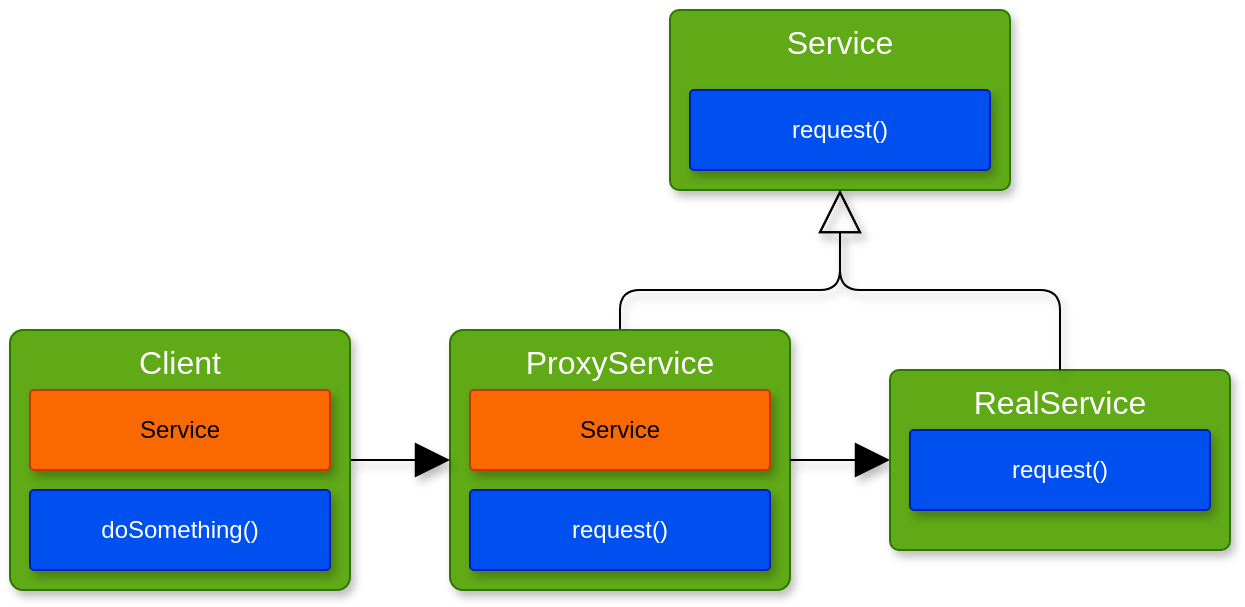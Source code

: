 <mxfile>
    <diagram id="JKJ8easmjc66pcZYCuLD" name="Page-1">
        <mxGraphModel dx="769" dy="1470" grid="1" gridSize="10" guides="1" tooltips="1" connect="1" arrows="1" fold="1" page="1" pageScale="1" pageWidth="850" pageHeight="1100" math="0" shadow="0">
            <root>
                <mxCell id="0"/>
                <mxCell id="1" parent="0"/>
                <mxCell id="2" value="&lt;font style=&quot;font-size: 16px&quot;&gt;Service&lt;/font&gt;" style="rounded=1;whiteSpace=wrap;html=1;arcSize=5;verticalAlign=top;fillColor=#60a917;strokeColor=#2D7600;fontColor=#ffffff;shadow=1;" vertex="1" parent="1">
                    <mxGeometry x="330" y="10" width="170" height="90" as="geometry"/>
                </mxCell>
                <mxCell id="3" value="request()" style="rounded=1;whiteSpace=wrap;html=1;arcSize=5;fillColor=#0050ef;strokeColor=#001DBC;fontColor=#ffffff;shadow=1;" vertex="1" parent="1">
                    <mxGeometry x="340" y="50" width="150" height="40" as="geometry"/>
                </mxCell>
                <mxCell id="4" style="edgeStyle=orthogonalEdgeStyle;html=1;exitX=0.5;exitY=0;exitDx=0;exitDy=0;entryX=0.5;entryY=1;entryDx=0;entryDy=0;endArrow=block;endFill=0;endSize=19;shadow=1;" edge="1" parent="1" source="5" target="2">
                    <mxGeometry relative="1" as="geometry">
                        <Array as="points">
                            <mxPoint x="305" y="150"/>
                            <mxPoint x="415" y="150"/>
                        </Array>
                    </mxGeometry>
                </mxCell>
                <mxCell id="5" value="&lt;font style=&quot;font-size: 16px&quot;&gt;ProxyService&lt;/font&gt;" style="rounded=1;whiteSpace=wrap;html=1;arcSize=5;verticalAlign=top;fillColor=#60a917;strokeColor=#2D7600;fontColor=#ffffff;shadow=1;" vertex="1" parent="1">
                    <mxGeometry x="220" y="170" width="170" height="130" as="geometry"/>
                </mxCell>
                <mxCell id="6" value="request()" style="rounded=1;whiteSpace=wrap;html=1;arcSize=5;fillColor=#0050ef;strokeColor=#001DBC;fontColor=#ffffff;shadow=1;" vertex="1" parent="1">
                    <mxGeometry x="230" y="250" width="150" height="40" as="geometry"/>
                </mxCell>
                <mxCell id="7" value="Service" style="rounded=1;whiteSpace=wrap;html=1;arcSize=5;fillColor=#fa6800;strokeColor=#C73500;fontColor=#000000;shadow=1;" vertex="1" parent="1">
                    <mxGeometry x="230" y="200" width="150" height="40" as="geometry"/>
                </mxCell>
                <mxCell id="8" style="edgeStyle=none;html=1;entryX=0;entryY=0.5;entryDx=0;entryDy=0;endArrow=block;endFill=1;endSize=15;shadow=1;exitX=1;exitY=0.5;exitDx=0;exitDy=0;" edge="1" parent="1" source="5">
                    <mxGeometry relative="1" as="geometry">
                        <mxPoint x="410" y="280" as="sourcePoint"/>
                        <mxPoint x="440" y="235" as="targetPoint"/>
                    </mxGeometry>
                </mxCell>
                <mxCell id="9" style="edgeStyle=none;html=1;exitX=1;exitY=0.5;exitDx=0;exitDy=0;entryX=0;entryY=0.5;entryDx=0;entryDy=0;endArrow=block;endFill=1;endSize=15;shadow=1;" edge="1" parent="1" source="10" target="5">
                    <mxGeometry relative="1" as="geometry"/>
                </mxCell>
                <mxCell id="10" value="&lt;font style=&quot;font-size: 16px&quot;&gt;Client&lt;/font&gt;" style="rounded=1;whiteSpace=wrap;html=1;arcSize=5;verticalAlign=top;fillColor=#60a917;strokeColor=#2D7600;fontColor=#ffffff;shadow=1;" vertex="1" parent="1">
                    <mxGeometry y="170" width="170" height="130" as="geometry"/>
                </mxCell>
                <mxCell id="11" value="Service" style="rounded=1;whiteSpace=wrap;html=1;arcSize=5;fillColor=#fa6800;strokeColor=#C73500;fontColor=#000000;shadow=1;" vertex="1" parent="1">
                    <mxGeometry x="10" y="200" width="150" height="40" as="geometry"/>
                </mxCell>
                <mxCell id="12" value="doSomething()" style="rounded=1;whiteSpace=wrap;html=1;arcSize=5;fillColor=#0050ef;strokeColor=#001DBC;fontColor=#ffffff;shadow=1;" vertex="1" parent="1">
                    <mxGeometry x="10" y="250" width="150" height="40" as="geometry"/>
                </mxCell>
                <mxCell id="13" value="&lt;font style=&quot;font-size: 16px&quot;&gt;RealService&lt;/font&gt;" style="rounded=1;whiteSpace=wrap;html=1;arcSize=5;verticalAlign=top;fillColor=#60a917;strokeColor=#2D7600;fontColor=#ffffff;shadow=1;" vertex="1" parent="1">
                    <mxGeometry x="440" y="190" width="170" height="90" as="geometry"/>
                </mxCell>
                <mxCell id="14" value="request()" style="rounded=1;whiteSpace=wrap;html=1;arcSize=5;fillColor=#0050ef;strokeColor=#001DBC;fontColor=#ffffff;shadow=1;" vertex="1" parent="1">
                    <mxGeometry x="450" y="220" width="150" height="40" as="geometry"/>
                </mxCell>
                <mxCell id="16" style="edgeStyle=orthogonalEdgeStyle;html=1;exitX=0.5;exitY=0;exitDx=0;exitDy=0;entryX=0.5;entryY=1;entryDx=0;entryDy=0;endArrow=block;endFill=0;endSize=19;shadow=1;" edge="1" parent="1" source="13" target="2">
                    <mxGeometry relative="1" as="geometry">
                        <mxPoint x="315" y="180" as="sourcePoint"/>
                        <mxPoint x="315" y="100" as="targetPoint"/>
                        <Array as="points">
                            <mxPoint x="525" y="150"/>
                            <mxPoint x="415" y="150"/>
                        </Array>
                    </mxGeometry>
                </mxCell>
            </root>
        </mxGraphModel>
    </diagram>
</mxfile>